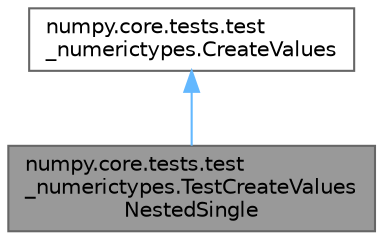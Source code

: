digraph "numpy.core.tests.test_numerictypes.TestCreateValuesNestedSingle"
{
 // LATEX_PDF_SIZE
  bgcolor="transparent";
  edge [fontname=Helvetica,fontsize=10,labelfontname=Helvetica,labelfontsize=10];
  node [fontname=Helvetica,fontsize=10,shape=box,height=0.2,width=0.4];
  Node1 [id="Node000001",label="numpy.core.tests.test\l_numerictypes.TestCreateValues\lNestedSingle",height=0.2,width=0.4,color="gray40", fillcolor="grey60", style="filled", fontcolor="black",tooltip=" "];
  Node2 -> Node1 [id="edge2_Node000001_Node000002",dir="back",color="steelblue1",style="solid",tooltip=" "];
  Node2 [id="Node000002",label="numpy.core.tests.test\l_numerictypes.CreateValues",height=0.2,width=0.4,color="gray40", fillcolor="white", style="filled",URL="$d5/d48/classnumpy_1_1core_1_1tests_1_1test__numerictypes_1_1CreateValues.html",tooltip=" "];
}
